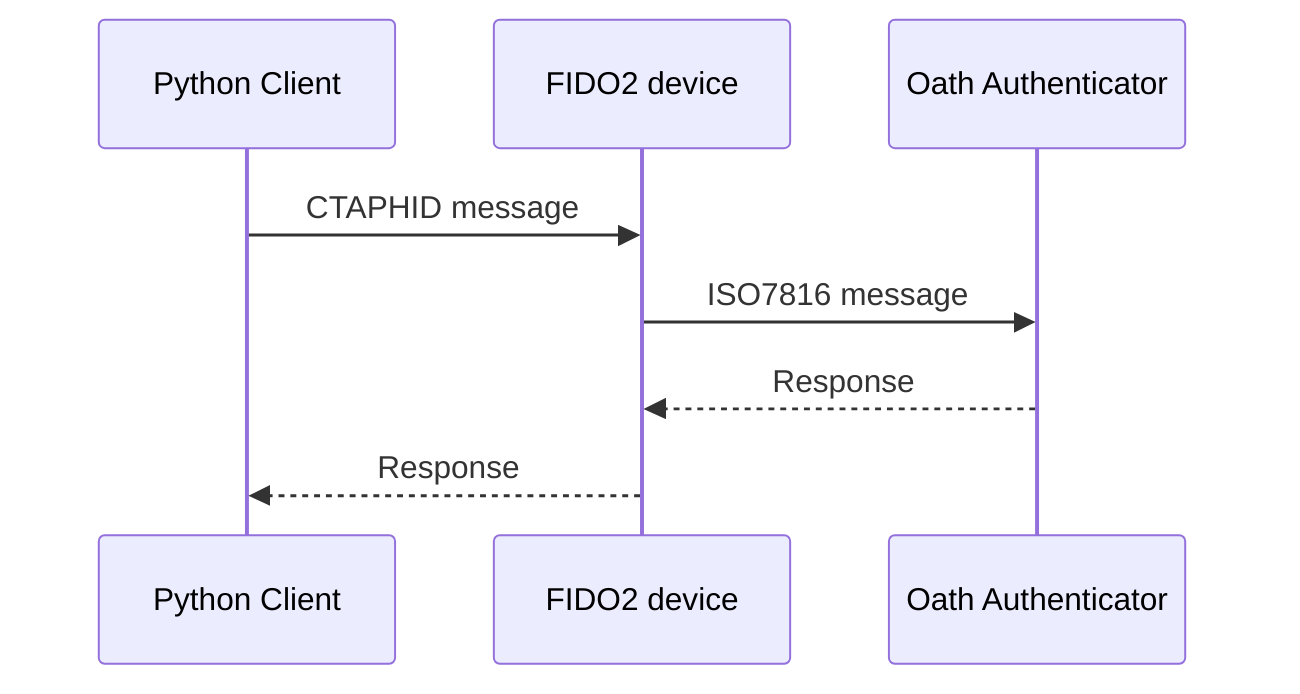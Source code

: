 sequenceDiagram
    Python Client ->> FIDO2 device : CTAPHID message
    FIDO2 device ->> Oath Authenticator : ISO7816 message
    Oath Authenticator -->> FIDO2 device   : Response
    FIDO2 device -->> Python Client : Response